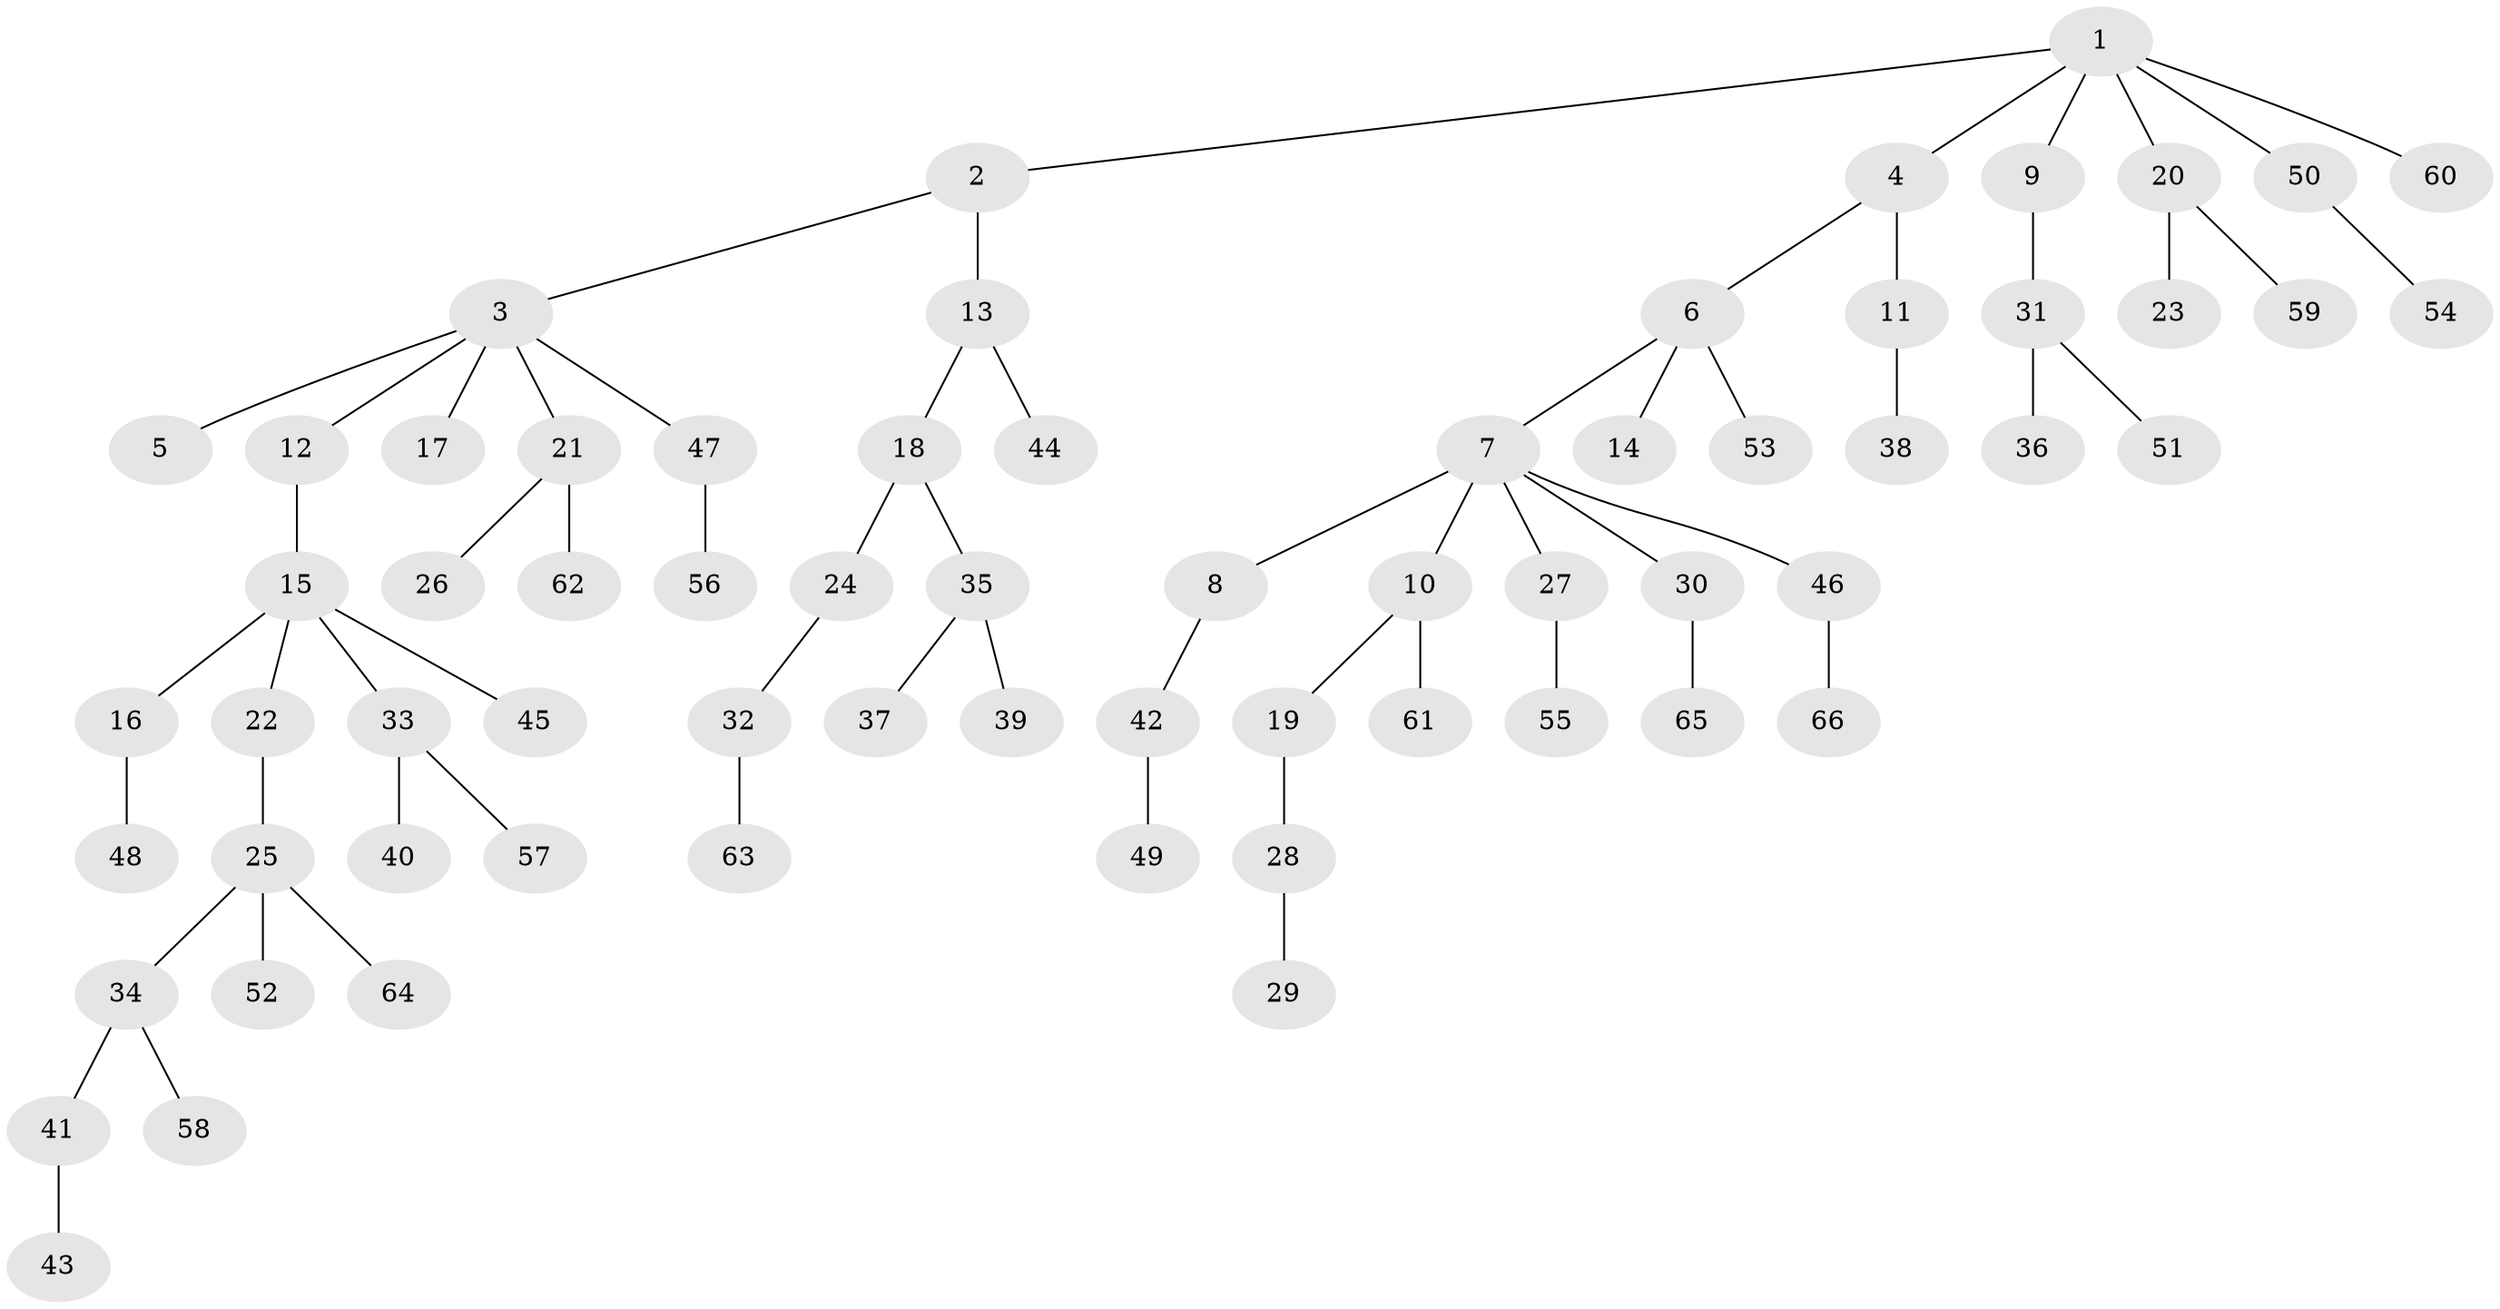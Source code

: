 // Generated by graph-tools (version 1.1) at 2025/02/03/09/25 03:02:25]
// undirected, 66 vertices, 65 edges
graph export_dot {
graph [start="1"]
  node [color=gray90,style=filled];
  1;
  2;
  3;
  4;
  5;
  6;
  7;
  8;
  9;
  10;
  11;
  12;
  13;
  14;
  15;
  16;
  17;
  18;
  19;
  20;
  21;
  22;
  23;
  24;
  25;
  26;
  27;
  28;
  29;
  30;
  31;
  32;
  33;
  34;
  35;
  36;
  37;
  38;
  39;
  40;
  41;
  42;
  43;
  44;
  45;
  46;
  47;
  48;
  49;
  50;
  51;
  52;
  53;
  54;
  55;
  56;
  57;
  58;
  59;
  60;
  61;
  62;
  63;
  64;
  65;
  66;
  1 -- 2;
  1 -- 4;
  1 -- 9;
  1 -- 20;
  1 -- 50;
  1 -- 60;
  2 -- 3;
  2 -- 13;
  3 -- 5;
  3 -- 12;
  3 -- 17;
  3 -- 21;
  3 -- 47;
  4 -- 6;
  4 -- 11;
  6 -- 7;
  6 -- 14;
  6 -- 53;
  7 -- 8;
  7 -- 10;
  7 -- 27;
  7 -- 30;
  7 -- 46;
  8 -- 42;
  9 -- 31;
  10 -- 19;
  10 -- 61;
  11 -- 38;
  12 -- 15;
  13 -- 18;
  13 -- 44;
  15 -- 16;
  15 -- 22;
  15 -- 33;
  15 -- 45;
  16 -- 48;
  18 -- 24;
  18 -- 35;
  19 -- 28;
  20 -- 23;
  20 -- 59;
  21 -- 26;
  21 -- 62;
  22 -- 25;
  24 -- 32;
  25 -- 34;
  25 -- 52;
  25 -- 64;
  27 -- 55;
  28 -- 29;
  30 -- 65;
  31 -- 36;
  31 -- 51;
  32 -- 63;
  33 -- 40;
  33 -- 57;
  34 -- 41;
  34 -- 58;
  35 -- 37;
  35 -- 39;
  41 -- 43;
  42 -- 49;
  46 -- 66;
  47 -- 56;
  50 -- 54;
}
